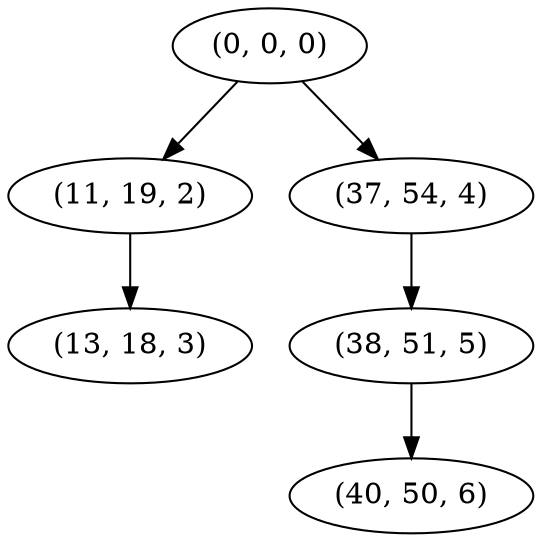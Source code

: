 digraph tree {
    "(0, 0, 0)";
    "(11, 19, 2)";
    "(13, 18, 3)";
    "(37, 54, 4)";
    "(38, 51, 5)";
    "(40, 50, 6)";
    "(0, 0, 0)" -> "(11, 19, 2)";
    "(0, 0, 0)" -> "(37, 54, 4)";
    "(11, 19, 2)" -> "(13, 18, 3)";
    "(37, 54, 4)" -> "(38, 51, 5)";
    "(38, 51, 5)" -> "(40, 50, 6)";
}
